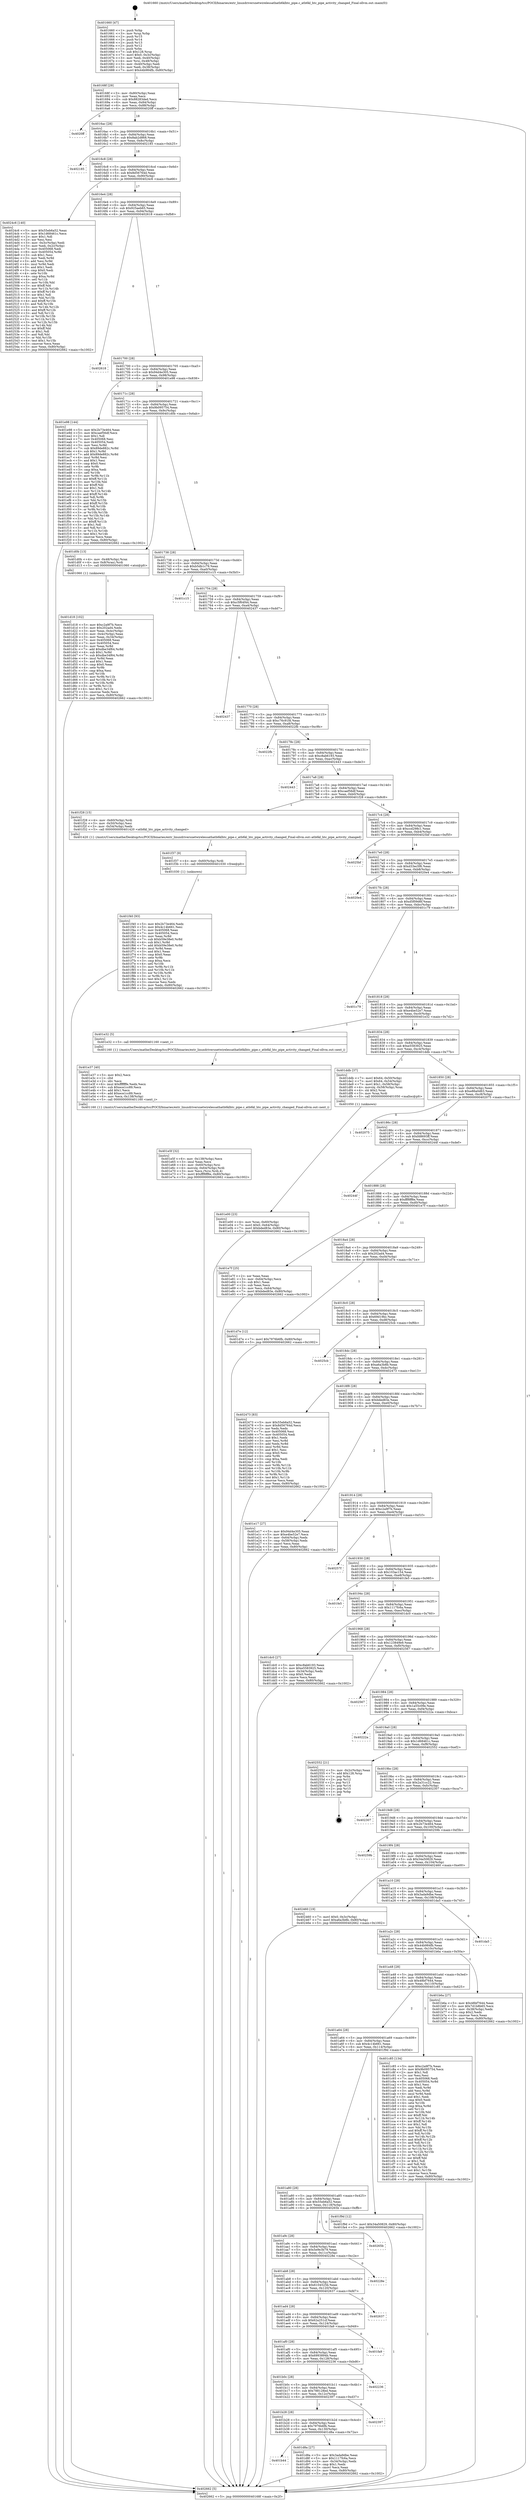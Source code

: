 digraph "0x401660" {
  label = "0x401660 (/mnt/c/Users/mathe/Desktop/tcc/POCII/binaries/extr_linuxdriversnetwirelessathath6klhtc_pipe.c_ath6kl_htc_pipe_activity_changed_Final-ollvm.out::main(0))"
  labelloc = "t"
  node[shape=record]

  Entry [label="",width=0.3,height=0.3,shape=circle,fillcolor=black,style=filled]
  "0x40168f" [label="{
     0x40168f [29]\l
     | [instrs]\l
     &nbsp;&nbsp;0x40168f \<+3\>: mov -0x80(%rbp),%eax\l
     &nbsp;&nbsp;0x401692 \<+2\>: mov %eax,%ecx\l
     &nbsp;&nbsp;0x401694 \<+6\>: sub $0x88283ded,%ecx\l
     &nbsp;&nbsp;0x40169a \<+6\>: mov %eax,-0x84(%rbp)\l
     &nbsp;&nbsp;0x4016a0 \<+6\>: mov %ecx,-0x88(%rbp)\l
     &nbsp;&nbsp;0x4016a6 \<+6\>: je 00000000004020ff \<main+0xa9f\>\l
  }"]
  "0x4020ff" [label="{
     0x4020ff\l
  }", style=dashed]
  "0x4016ac" [label="{
     0x4016ac [28]\l
     | [instrs]\l
     &nbsp;&nbsp;0x4016ac \<+5\>: jmp 00000000004016b1 \<main+0x51\>\l
     &nbsp;&nbsp;0x4016b1 \<+6\>: mov -0x84(%rbp),%eax\l
     &nbsp;&nbsp;0x4016b7 \<+5\>: sub $0x8ab2d868,%eax\l
     &nbsp;&nbsp;0x4016bc \<+6\>: mov %eax,-0x8c(%rbp)\l
     &nbsp;&nbsp;0x4016c2 \<+6\>: je 0000000000402185 \<main+0xb25\>\l
  }"]
  Exit [label="",width=0.3,height=0.3,shape=circle,fillcolor=black,style=filled,peripheries=2]
  "0x402185" [label="{
     0x402185\l
  }", style=dashed]
  "0x4016c8" [label="{
     0x4016c8 [28]\l
     | [instrs]\l
     &nbsp;&nbsp;0x4016c8 \<+5\>: jmp 00000000004016cd \<main+0x6d\>\l
     &nbsp;&nbsp;0x4016cd \<+6\>: mov -0x84(%rbp),%eax\l
     &nbsp;&nbsp;0x4016d3 \<+5\>: sub $0x8d56764d,%eax\l
     &nbsp;&nbsp;0x4016d8 \<+6\>: mov %eax,-0x90(%rbp)\l
     &nbsp;&nbsp;0x4016de \<+6\>: je 00000000004024c6 \<main+0xe66\>\l
  }"]
  "0x401f40" [label="{
     0x401f40 [93]\l
     | [instrs]\l
     &nbsp;&nbsp;0x401f40 \<+5\>: mov $0x2b73e464,%edx\l
     &nbsp;&nbsp;0x401f45 \<+5\>: mov $0x4c14b661,%esi\l
     &nbsp;&nbsp;0x401f4a \<+7\>: mov 0x405068,%eax\l
     &nbsp;&nbsp;0x401f51 \<+7\>: mov 0x405054,%ecx\l
     &nbsp;&nbsp;0x401f58 \<+3\>: mov %eax,%r8d\l
     &nbsp;&nbsp;0x401f5b \<+7\>: sub $0xb59e38e0,%r8d\l
     &nbsp;&nbsp;0x401f62 \<+4\>: sub $0x1,%r8d\l
     &nbsp;&nbsp;0x401f66 \<+7\>: add $0xb59e38e0,%r8d\l
     &nbsp;&nbsp;0x401f6d \<+4\>: imul %r8d,%eax\l
     &nbsp;&nbsp;0x401f71 \<+3\>: and $0x1,%eax\l
     &nbsp;&nbsp;0x401f74 \<+3\>: cmp $0x0,%eax\l
     &nbsp;&nbsp;0x401f77 \<+4\>: sete %r9b\l
     &nbsp;&nbsp;0x401f7b \<+3\>: cmp $0xa,%ecx\l
     &nbsp;&nbsp;0x401f7e \<+4\>: setl %r10b\l
     &nbsp;&nbsp;0x401f82 \<+3\>: mov %r9b,%r11b\l
     &nbsp;&nbsp;0x401f85 \<+3\>: and %r10b,%r11b\l
     &nbsp;&nbsp;0x401f88 \<+3\>: xor %r10b,%r9b\l
     &nbsp;&nbsp;0x401f8b \<+3\>: or %r9b,%r11b\l
     &nbsp;&nbsp;0x401f8e \<+4\>: test $0x1,%r11b\l
     &nbsp;&nbsp;0x401f92 \<+3\>: cmovne %esi,%edx\l
     &nbsp;&nbsp;0x401f95 \<+3\>: mov %edx,-0x80(%rbp)\l
     &nbsp;&nbsp;0x401f98 \<+5\>: jmp 0000000000402662 \<main+0x1002\>\l
  }"]
  "0x4024c6" [label="{
     0x4024c6 [140]\l
     | [instrs]\l
     &nbsp;&nbsp;0x4024c6 \<+5\>: mov $0x55eb6a52,%eax\l
     &nbsp;&nbsp;0x4024cb \<+5\>: mov $0x1d68461c,%ecx\l
     &nbsp;&nbsp;0x4024d0 \<+2\>: mov $0x1,%dl\l
     &nbsp;&nbsp;0x4024d2 \<+2\>: xor %esi,%esi\l
     &nbsp;&nbsp;0x4024d4 \<+3\>: mov -0x3c(%rbp),%edi\l
     &nbsp;&nbsp;0x4024d7 \<+3\>: mov %edi,-0x2c(%rbp)\l
     &nbsp;&nbsp;0x4024da \<+7\>: mov 0x405068,%edi\l
     &nbsp;&nbsp;0x4024e1 \<+8\>: mov 0x405054,%r8d\l
     &nbsp;&nbsp;0x4024e9 \<+3\>: sub $0x1,%esi\l
     &nbsp;&nbsp;0x4024ec \<+3\>: mov %edi,%r9d\l
     &nbsp;&nbsp;0x4024ef \<+3\>: add %esi,%r9d\l
     &nbsp;&nbsp;0x4024f2 \<+4\>: imul %r9d,%edi\l
     &nbsp;&nbsp;0x4024f6 \<+3\>: and $0x1,%edi\l
     &nbsp;&nbsp;0x4024f9 \<+3\>: cmp $0x0,%edi\l
     &nbsp;&nbsp;0x4024fc \<+4\>: sete %r10b\l
     &nbsp;&nbsp;0x402500 \<+4\>: cmp $0xa,%r8d\l
     &nbsp;&nbsp;0x402504 \<+4\>: setl %r11b\l
     &nbsp;&nbsp;0x402508 \<+3\>: mov %r10b,%bl\l
     &nbsp;&nbsp;0x40250b \<+3\>: xor $0xff,%bl\l
     &nbsp;&nbsp;0x40250e \<+3\>: mov %r11b,%r14b\l
     &nbsp;&nbsp;0x402511 \<+4\>: xor $0xff,%r14b\l
     &nbsp;&nbsp;0x402515 \<+3\>: xor $0x1,%dl\l
     &nbsp;&nbsp;0x402518 \<+3\>: mov %bl,%r15b\l
     &nbsp;&nbsp;0x40251b \<+4\>: and $0xff,%r15b\l
     &nbsp;&nbsp;0x40251f \<+3\>: and %dl,%r10b\l
     &nbsp;&nbsp;0x402522 \<+3\>: mov %r14b,%r12b\l
     &nbsp;&nbsp;0x402525 \<+4\>: and $0xff,%r12b\l
     &nbsp;&nbsp;0x402529 \<+3\>: and %dl,%r11b\l
     &nbsp;&nbsp;0x40252c \<+3\>: or %r10b,%r15b\l
     &nbsp;&nbsp;0x40252f \<+3\>: or %r11b,%r12b\l
     &nbsp;&nbsp;0x402532 \<+3\>: xor %r12b,%r15b\l
     &nbsp;&nbsp;0x402535 \<+3\>: or %r14b,%bl\l
     &nbsp;&nbsp;0x402538 \<+3\>: xor $0xff,%bl\l
     &nbsp;&nbsp;0x40253b \<+3\>: or $0x1,%dl\l
     &nbsp;&nbsp;0x40253e \<+2\>: and %dl,%bl\l
     &nbsp;&nbsp;0x402540 \<+3\>: or %bl,%r15b\l
     &nbsp;&nbsp;0x402543 \<+4\>: test $0x1,%r15b\l
     &nbsp;&nbsp;0x402547 \<+3\>: cmovne %ecx,%eax\l
     &nbsp;&nbsp;0x40254a \<+3\>: mov %eax,-0x80(%rbp)\l
     &nbsp;&nbsp;0x40254d \<+5\>: jmp 0000000000402662 \<main+0x1002\>\l
  }"]
  "0x4016e4" [label="{
     0x4016e4 [28]\l
     | [instrs]\l
     &nbsp;&nbsp;0x4016e4 \<+5\>: jmp 00000000004016e9 \<main+0x89\>\l
     &nbsp;&nbsp;0x4016e9 \<+6\>: mov -0x84(%rbp),%eax\l
     &nbsp;&nbsp;0x4016ef \<+5\>: sub $0x925aeb65,%eax\l
     &nbsp;&nbsp;0x4016f4 \<+6\>: mov %eax,-0x94(%rbp)\l
     &nbsp;&nbsp;0x4016fa \<+6\>: je 0000000000402618 \<main+0xfb8\>\l
  }"]
  "0x401f37" [label="{
     0x401f37 [9]\l
     | [instrs]\l
     &nbsp;&nbsp;0x401f37 \<+4\>: mov -0x60(%rbp),%rdi\l
     &nbsp;&nbsp;0x401f3b \<+5\>: call 0000000000401030 \<free@plt\>\l
     | [calls]\l
     &nbsp;&nbsp;0x401030 \{1\} (unknown)\l
  }"]
  "0x402618" [label="{
     0x402618\l
  }", style=dashed]
  "0x401700" [label="{
     0x401700 [28]\l
     | [instrs]\l
     &nbsp;&nbsp;0x401700 \<+5\>: jmp 0000000000401705 \<main+0xa5\>\l
     &nbsp;&nbsp;0x401705 \<+6\>: mov -0x84(%rbp),%eax\l
     &nbsp;&nbsp;0x40170b \<+5\>: sub $0x94d4e305,%eax\l
     &nbsp;&nbsp;0x401710 \<+6\>: mov %eax,-0x98(%rbp)\l
     &nbsp;&nbsp;0x401716 \<+6\>: je 0000000000401e98 \<main+0x838\>\l
  }"]
  "0x401e5f" [label="{
     0x401e5f [32]\l
     | [instrs]\l
     &nbsp;&nbsp;0x401e5f \<+6\>: mov -0x138(%rbp),%ecx\l
     &nbsp;&nbsp;0x401e65 \<+3\>: imul %eax,%ecx\l
     &nbsp;&nbsp;0x401e68 \<+4\>: mov -0x60(%rbp),%rsi\l
     &nbsp;&nbsp;0x401e6c \<+4\>: movslq -0x64(%rbp),%rdi\l
     &nbsp;&nbsp;0x401e70 \<+3\>: mov %ecx,(%rsi,%rdi,4)\l
     &nbsp;&nbsp;0x401e73 \<+7\>: movl $0xfff8ff8e,-0x80(%rbp)\l
     &nbsp;&nbsp;0x401e7a \<+5\>: jmp 0000000000402662 \<main+0x1002\>\l
  }"]
  "0x401e98" [label="{
     0x401e98 [144]\l
     | [instrs]\l
     &nbsp;&nbsp;0x401e98 \<+5\>: mov $0x2b73e464,%eax\l
     &nbsp;&nbsp;0x401e9d \<+5\>: mov $0xcaef56df,%ecx\l
     &nbsp;&nbsp;0x401ea2 \<+2\>: mov $0x1,%dl\l
     &nbsp;&nbsp;0x401ea4 \<+7\>: mov 0x405068,%esi\l
     &nbsp;&nbsp;0x401eab \<+7\>: mov 0x405054,%edi\l
     &nbsp;&nbsp;0x401eb2 \<+3\>: mov %esi,%r8d\l
     &nbsp;&nbsp;0x401eb5 \<+7\>: sub $0x89de882c,%r8d\l
     &nbsp;&nbsp;0x401ebc \<+4\>: sub $0x1,%r8d\l
     &nbsp;&nbsp;0x401ec0 \<+7\>: add $0x89de882c,%r8d\l
     &nbsp;&nbsp;0x401ec7 \<+4\>: imul %r8d,%esi\l
     &nbsp;&nbsp;0x401ecb \<+3\>: and $0x1,%esi\l
     &nbsp;&nbsp;0x401ece \<+3\>: cmp $0x0,%esi\l
     &nbsp;&nbsp;0x401ed1 \<+4\>: sete %r9b\l
     &nbsp;&nbsp;0x401ed5 \<+3\>: cmp $0xa,%edi\l
     &nbsp;&nbsp;0x401ed8 \<+4\>: setl %r10b\l
     &nbsp;&nbsp;0x401edc \<+3\>: mov %r9b,%r11b\l
     &nbsp;&nbsp;0x401edf \<+4\>: xor $0xff,%r11b\l
     &nbsp;&nbsp;0x401ee3 \<+3\>: mov %r10b,%bl\l
     &nbsp;&nbsp;0x401ee6 \<+3\>: xor $0xff,%bl\l
     &nbsp;&nbsp;0x401ee9 \<+3\>: xor $0x1,%dl\l
     &nbsp;&nbsp;0x401eec \<+3\>: mov %r11b,%r14b\l
     &nbsp;&nbsp;0x401eef \<+4\>: and $0xff,%r14b\l
     &nbsp;&nbsp;0x401ef3 \<+3\>: and %dl,%r9b\l
     &nbsp;&nbsp;0x401ef6 \<+3\>: mov %bl,%r15b\l
     &nbsp;&nbsp;0x401ef9 \<+4\>: and $0xff,%r15b\l
     &nbsp;&nbsp;0x401efd \<+3\>: and %dl,%r10b\l
     &nbsp;&nbsp;0x401f00 \<+3\>: or %r9b,%r14b\l
     &nbsp;&nbsp;0x401f03 \<+3\>: or %r10b,%r15b\l
     &nbsp;&nbsp;0x401f06 \<+3\>: xor %r15b,%r14b\l
     &nbsp;&nbsp;0x401f09 \<+3\>: or %bl,%r11b\l
     &nbsp;&nbsp;0x401f0c \<+4\>: xor $0xff,%r11b\l
     &nbsp;&nbsp;0x401f10 \<+3\>: or $0x1,%dl\l
     &nbsp;&nbsp;0x401f13 \<+3\>: and %dl,%r11b\l
     &nbsp;&nbsp;0x401f16 \<+3\>: or %r11b,%r14b\l
     &nbsp;&nbsp;0x401f19 \<+4\>: test $0x1,%r14b\l
     &nbsp;&nbsp;0x401f1d \<+3\>: cmovne %ecx,%eax\l
     &nbsp;&nbsp;0x401f20 \<+3\>: mov %eax,-0x80(%rbp)\l
     &nbsp;&nbsp;0x401f23 \<+5\>: jmp 0000000000402662 \<main+0x1002\>\l
  }"]
  "0x40171c" [label="{
     0x40171c [28]\l
     | [instrs]\l
     &nbsp;&nbsp;0x40171c \<+5\>: jmp 0000000000401721 \<main+0xc1\>\l
     &nbsp;&nbsp;0x401721 \<+6\>: mov -0x84(%rbp),%eax\l
     &nbsp;&nbsp;0x401727 \<+5\>: sub $0x9b095754,%eax\l
     &nbsp;&nbsp;0x40172c \<+6\>: mov %eax,-0x9c(%rbp)\l
     &nbsp;&nbsp;0x401732 \<+6\>: je 0000000000401d0b \<main+0x6ab\>\l
  }"]
  "0x401e37" [label="{
     0x401e37 [40]\l
     | [instrs]\l
     &nbsp;&nbsp;0x401e37 \<+5\>: mov $0x2,%ecx\l
     &nbsp;&nbsp;0x401e3c \<+1\>: cltd\l
     &nbsp;&nbsp;0x401e3d \<+2\>: idiv %ecx\l
     &nbsp;&nbsp;0x401e3f \<+6\>: imul $0xfffffffe,%edx,%ecx\l
     &nbsp;&nbsp;0x401e45 \<+6\>: sub $0xece1cc89,%ecx\l
     &nbsp;&nbsp;0x401e4b \<+3\>: add $0x1,%ecx\l
     &nbsp;&nbsp;0x401e4e \<+6\>: add $0xece1cc89,%ecx\l
     &nbsp;&nbsp;0x401e54 \<+6\>: mov %ecx,-0x138(%rbp)\l
     &nbsp;&nbsp;0x401e5a \<+5\>: call 0000000000401160 \<next_i\>\l
     | [calls]\l
     &nbsp;&nbsp;0x401160 \{1\} (/mnt/c/Users/mathe/Desktop/tcc/POCII/binaries/extr_linuxdriversnetwirelessathath6klhtc_pipe.c_ath6kl_htc_pipe_activity_changed_Final-ollvm.out::next_i)\l
  }"]
  "0x401d0b" [label="{
     0x401d0b [13]\l
     | [instrs]\l
     &nbsp;&nbsp;0x401d0b \<+4\>: mov -0x48(%rbp),%rax\l
     &nbsp;&nbsp;0x401d0f \<+4\>: mov 0x8(%rax),%rdi\l
     &nbsp;&nbsp;0x401d13 \<+5\>: call 0000000000401060 \<atoi@plt\>\l
     | [calls]\l
     &nbsp;&nbsp;0x401060 \{1\} (unknown)\l
  }"]
  "0x401738" [label="{
     0x401738 [28]\l
     | [instrs]\l
     &nbsp;&nbsp;0x401738 \<+5\>: jmp 000000000040173d \<main+0xdd\>\l
     &nbsp;&nbsp;0x40173d \<+6\>: mov -0x84(%rbp),%eax\l
     &nbsp;&nbsp;0x401743 \<+5\>: sub $0xb5db1c79,%eax\l
     &nbsp;&nbsp;0x401748 \<+6\>: mov %eax,-0xa0(%rbp)\l
     &nbsp;&nbsp;0x40174e \<+6\>: je 0000000000401c15 \<main+0x5b5\>\l
  }"]
  "0x401e00" [label="{
     0x401e00 [23]\l
     | [instrs]\l
     &nbsp;&nbsp;0x401e00 \<+4\>: mov %rax,-0x60(%rbp)\l
     &nbsp;&nbsp;0x401e04 \<+7\>: movl $0x0,-0x64(%rbp)\l
     &nbsp;&nbsp;0x401e0b \<+7\>: movl $0xbded83e,-0x80(%rbp)\l
     &nbsp;&nbsp;0x401e12 \<+5\>: jmp 0000000000402662 \<main+0x1002\>\l
  }"]
  "0x401c15" [label="{
     0x401c15\l
  }", style=dashed]
  "0x401754" [label="{
     0x401754 [28]\l
     | [instrs]\l
     &nbsp;&nbsp;0x401754 \<+5\>: jmp 0000000000401759 \<main+0xf9\>\l
     &nbsp;&nbsp;0x401759 \<+6\>: mov -0x84(%rbp),%eax\l
     &nbsp;&nbsp;0x40175f \<+5\>: sub $0xc5f64f44,%eax\l
     &nbsp;&nbsp;0x401764 \<+6\>: mov %eax,-0xa4(%rbp)\l
     &nbsp;&nbsp;0x40176a \<+6\>: je 0000000000402437 \<main+0xdd7\>\l
  }"]
  "0x401b44" [label="{
     0x401b44\l
  }", style=dashed]
  "0x402437" [label="{
     0x402437\l
  }", style=dashed]
  "0x401770" [label="{
     0x401770 [28]\l
     | [instrs]\l
     &nbsp;&nbsp;0x401770 \<+5\>: jmp 0000000000401775 \<main+0x115\>\l
     &nbsp;&nbsp;0x401775 \<+6\>: mov -0x84(%rbp),%eax\l
     &nbsp;&nbsp;0x40177b \<+5\>: sub $0xc76c91fd,%eax\l
     &nbsp;&nbsp;0x401780 \<+6\>: mov %eax,-0xa8(%rbp)\l
     &nbsp;&nbsp;0x401786 \<+6\>: je 00000000004022fb \<main+0xc9b\>\l
  }"]
  "0x401d8a" [label="{
     0x401d8a [27]\l
     | [instrs]\l
     &nbsp;&nbsp;0x401d8a \<+5\>: mov $0x3ada9dbe,%eax\l
     &nbsp;&nbsp;0x401d8f \<+5\>: mov $0x1117fc6a,%ecx\l
     &nbsp;&nbsp;0x401d94 \<+3\>: mov -0x34(%rbp),%edx\l
     &nbsp;&nbsp;0x401d97 \<+3\>: cmp $0x1,%edx\l
     &nbsp;&nbsp;0x401d9a \<+3\>: cmovl %ecx,%eax\l
     &nbsp;&nbsp;0x401d9d \<+3\>: mov %eax,-0x80(%rbp)\l
     &nbsp;&nbsp;0x401da0 \<+5\>: jmp 0000000000402662 \<main+0x1002\>\l
  }"]
  "0x4022fb" [label="{
     0x4022fb\l
  }", style=dashed]
  "0x40178c" [label="{
     0x40178c [28]\l
     | [instrs]\l
     &nbsp;&nbsp;0x40178c \<+5\>: jmp 0000000000401791 \<main+0x131\>\l
     &nbsp;&nbsp;0x401791 \<+6\>: mov -0x84(%rbp),%eax\l
     &nbsp;&nbsp;0x401797 \<+5\>: sub $0xc8ab6193,%eax\l
     &nbsp;&nbsp;0x40179c \<+6\>: mov %eax,-0xac(%rbp)\l
     &nbsp;&nbsp;0x4017a2 \<+6\>: je 0000000000402443 \<main+0xde3\>\l
  }"]
  "0x401b28" [label="{
     0x401b28 [28]\l
     | [instrs]\l
     &nbsp;&nbsp;0x401b28 \<+5\>: jmp 0000000000401b2d \<main+0x4cd\>\l
     &nbsp;&nbsp;0x401b2d \<+6\>: mov -0x84(%rbp),%eax\l
     &nbsp;&nbsp;0x401b33 \<+5\>: sub $0x7976b6fb,%eax\l
     &nbsp;&nbsp;0x401b38 \<+6\>: mov %eax,-0x130(%rbp)\l
     &nbsp;&nbsp;0x401b3e \<+6\>: je 0000000000401d8a \<main+0x72a\>\l
  }"]
  "0x402443" [label="{
     0x402443\l
  }", style=dashed]
  "0x4017a8" [label="{
     0x4017a8 [28]\l
     | [instrs]\l
     &nbsp;&nbsp;0x4017a8 \<+5\>: jmp 00000000004017ad \<main+0x14d\>\l
     &nbsp;&nbsp;0x4017ad \<+6\>: mov -0x84(%rbp),%eax\l
     &nbsp;&nbsp;0x4017b3 \<+5\>: sub $0xcaef56df,%eax\l
     &nbsp;&nbsp;0x4017b8 \<+6\>: mov %eax,-0xb0(%rbp)\l
     &nbsp;&nbsp;0x4017be \<+6\>: je 0000000000401f28 \<main+0x8c8\>\l
  }"]
  "0x402397" [label="{
     0x402397\l
  }", style=dashed]
  "0x401f28" [label="{
     0x401f28 [15]\l
     | [instrs]\l
     &nbsp;&nbsp;0x401f28 \<+4\>: mov -0x60(%rbp),%rdi\l
     &nbsp;&nbsp;0x401f2c \<+3\>: mov -0x50(%rbp),%esi\l
     &nbsp;&nbsp;0x401f2f \<+3\>: mov -0x54(%rbp),%edx\l
     &nbsp;&nbsp;0x401f32 \<+5\>: call 0000000000401420 \<ath6kl_htc_pipe_activity_changed\>\l
     | [calls]\l
     &nbsp;&nbsp;0x401420 \{1\} (/mnt/c/Users/mathe/Desktop/tcc/POCII/binaries/extr_linuxdriversnetwirelessathath6klhtc_pipe.c_ath6kl_htc_pipe_activity_changed_Final-ollvm.out::ath6kl_htc_pipe_activity_changed)\l
  }"]
  "0x4017c4" [label="{
     0x4017c4 [28]\l
     | [instrs]\l
     &nbsp;&nbsp;0x4017c4 \<+5\>: jmp 00000000004017c9 \<main+0x169\>\l
     &nbsp;&nbsp;0x4017c9 \<+6\>: mov -0x84(%rbp),%eax\l
     &nbsp;&nbsp;0x4017cf \<+5\>: sub $0xccd298c1,%eax\l
     &nbsp;&nbsp;0x4017d4 \<+6\>: mov %eax,-0xb4(%rbp)\l
     &nbsp;&nbsp;0x4017da \<+6\>: je 00000000004025bf \<main+0xf5f\>\l
  }"]
  "0x401b0c" [label="{
     0x401b0c [28]\l
     | [instrs]\l
     &nbsp;&nbsp;0x401b0c \<+5\>: jmp 0000000000401b11 \<main+0x4b1\>\l
     &nbsp;&nbsp;0x401b11 \<+6\>: mov -0x84(%rbp),%eax\l
     &nbsp;&nbsp;0x401b17 \<+5\>: sub $0x788128ed,%eax\l
     &nbsp;&nbsp;0x401b1c \<+6\>: mov %eax,-0x12c(%rbp)\l
     &nbsp;&nbsp;0x401b22 \<+6\>: je 0000000000402397 \<main+0xd37\>\l
  }"]
  "0x4025bf" [label="{
     0x4025bf\l
  }", style=dashed]
  "0x4017e0" [label="{
     0x4017e0 [28]\l
     | [instrs]\l
     &nbsp;&nbsp;0x4017e0 \<+5\>: jmp 00000000004017e5 \<main+0x185\>\l
     &nbsp;&nbsp;0x4017e5 \<+6\>: mov -0x84(%rbp),%eax\l
     &nbsp;&nbsp;0x4017eb \<+5\>: sub $0xd33ec5f6,%eax\l
     &nbsp;&nbsp;0x4017f0 \<+6\>: mov %eax,-0xb8(%rbp)\l
     &nbsp;&nbsp;0x4017f6 \<+6\>: je 00000000004020e4 \<main+0xa84\>\l
  }"]
  "0x402236" [label="{
     0x402236\l
  }", style=dashed]
  "0x4020e4" [label="{
     0x4020e4\l
  }", style=dashed]
  "0x4017fc" [label="{
     0x4017fc [28]\l
     | [instrs]\l
     &nbsp;&nbsp;0x4017fc \<+5\>: jmp 0000000000401801 \<main+0x1a1\>\l
     &nbsp;&nbsp;0x401801 \<+6\>: mov -0x84(%rbp),%eax\l
     &nbsp;&nbsp;0x401807 \<+5\>: sub $0xd5f09d6f,%eax\l
     &nbsp;&nbsp;0x40180c \<+6\>: mov %eax,-0xbc(%rbp)\l
     &nbsp;&nbsp;0x401812 \<+6\>: je 0000000000401c79 \<main+0x619\>\l
  }"]
  "0x401af0" [label="{
     0x401af0 [28]\l
     | [instrs]\l
     &nbsp;&nbsp;0x401af0 \<+5\>: jmp 0000000000401af5 \<main+0x495\>\l
     &nbsp;&nbsp;0x401af5 \<+6\>: mov -0x84(%rbp),%eax\l
     &nbsp;&nbsp;0x401afb \<+5\>: sub $0x6993894b,%eax\l
     &nbsp;&nbsp;0x401b00 \<+6\>: mov %eax,-0x128(%rbp)\l
     &nbsp;&nbsp;0x401b06 \<+6\>: je 0000000000402236 \<main+0xbd6\>\l
  }"]
  "0x401c79" [label="{
     0x401c79\l
  }", style=dashed]
  "0x401818" [label="{
     0x401818 [28]\l
     | [instrs]\l
     &nbsp;&nbsp;0x401818 \<+5\>: jmp 000000000040181d \<main+0x1bd\>\l
     &nbsp;&nbsp;0x40181d \<+6\>: mov -0x84(%rbp),%eax\l
     &nbsp;&nbsp;0x401823 \<+5\>: sub $0xe4be52e7,%eax\l
     &nbsp;&nbsp;0x401828 \<+6\>: mov %eax,-0xc0(%rbp)\l
     &nbsp;&nbsp;0x40182e \<+6\>: je 0000000000401e32 \<main+0x7d2\>\l
  }"]
  "0x401fa9" [label="{
     0x401fa9\l
  }", style=dashed]
  "0x401e32" [label="{
     0x401e32 [5]\l
     | [instrs]\l
     &nbsp;&nbsp;0x401e32 \<+5\>: call 0000000000401160 \<next_i\>\l
     | [calls]\l
     &nbsp;&nbsp;0x401160 \{1\} (/mnt/c/Users/mathe/Desktop/tcc/POCII/binaries/extr_linuxdriversnetwirelessathath6klhtc_pipe.c_ath6kl_htc_pipe_activity_changed_Final-ollvm.out::next_i)\l
  }"]
  "0x401834" [label="{
     0x401834 [28]\l
     | [instrs]\l
     &nbsp;&nbsp;0x401834 \<+5\>: jmp 0000000000401839 \<main+0x1d9\>\l
     &nbsp;&nbsp;0x401839 \<+6\>: mov -0x84(%rbp),%eax\l
     &nbsp;&nbsp;0x40183f \<+5\>: sub $0xe5583925,%eax\l
     &nbsp;&nbsp;0x401844 \<+6\>: mov %eax,-0xc4(%rbp)\l
     &nbsp;&nbsp;0x40184a \<+6\>: je 0000000000401ddb \<main+0x77b\>\l
  }"]
  "0x401ad4" [label="{
     0x401ad4 [28]\l
     | [instrs]\l
     &nbsp;&nbsp;0x401ad4 \<+5\>: jmp 0000000000401ad9 \<main+0x479\>\l
     &nbsp;&nbsp;0x401ad9 \<+6\>: mov -0x84(%rbp),%eax\l
     &nbsp;&nbsp;0x401adf \<+5\>: sub $0x62a251cf,%eax\l
     &nbsp;&nbsp;0x401ae4 \<+6\>: mov %eax,-0x124(%rbp)\l
     &nbsp;&nbsp;0x401aea \<+6\>: je 0000000000401fa9 \<main+0x949\>\l
  }"]
  "0x401ddb" [label="{
     0x401ddb [37]\l
     | [instrs]\l
     &nbsp;&nbsp;0x401ddb \<+7\>: movl $0x64,-0x50(%rbp)\l
     &nbsp;&nbsp;0x401de2 \<+7\>: movl $0x64,-0x54(%rbp)\l
     &nbsp;&nbsp;0x401de9 \<+7\>: movl $0x1,-0x58(%rbp)\l
     &nbsp;&nbsp;0x401df0 \<+4\>: movslq -0x58(%rbp),%rax\l
     &nbsp;&nbsp;0x401df4 \<+4\>: shl $0x2,%rax\l
     &nbsp;&nbsp;0x401df8 \<+3\>: mov %rax,%rdi\l
     &nbsp;&nbsp;0x401dfb \<+5\>: call 0000000000401050 \<malloc@plt\>\l
     | [calls]\l
     &nbsp;&nbsp;0x401050 \{1\} (unknown)\l
  }"]
  "0x401850" [label="{
     0x401850 [28]\l
     | [instrs]\l
     &nbsp;&nbsp;0x401850 \<+5\>: jmp 0000000000401855 \<main+0x1f5\>\l
     &nbsp;&nbsp;0x401855 \<+6\>: mov -0x84(%rbp),%eax\l
     &nbsp;&nbsp;0x40185b \<+5\>: sub $0xe86a0d63,%eax\l
     &nbsp;&nbsp;0x401860 \<+6\>: mov %eax,-0xc8(%rbp)\l
     &nbsp;&nbsp;0x401866 \<+6\>: je 0000000000402075 \<main+0xa15\>\l
  }"]
  "0x402637" [label="{
     0x402637\l
  }", style=dashed]
  "0x402075" [label="{
     0x402075\l
  }", style=dashed]
  "0x40186c" [label="{
     0x40186c [28]\l
     | [instrs]\l
     &nbsp;&nbsp;0x40186c \<+5\>: jmp 0000000000401871 \<main+0x211\>\l
     &nbsp;&nbsp;0x401871 \<+6\>: mov -0x84(%rbp),%eax\l
     &nbsp;&nbsp;0x401877 \<+5\>: sub $0xfd8693ff,%eax\l
     &nbsp;&nbsp;0x40187c \<+6\>: mov %eax,-0xcc(%rbp)\l
     &nbsp;&nbsp;0x401882 \<+6\>: je 000000000040244f \<main+0xdef\>\l
  }"]
  "0x401ab8" [label="{
     0x401ab8 [28]\l
     | [instrs]\l
     &nbsp;&nbsp;0x401ab8 \<+5\>: jmp 0000000000401abd \<main+0x45d\>\l
     &nbsp;&nbsp;0x401abd \<+6\>: mov -0x84(%rbp),%eax\l
     &nbsp;&nbsp;0x401ac3 \<+5\>: sub $0x6104525b,%eax\l
     &nbsp;&nbsp;0x401ac8 \<+6\>: mov %eax,-0x120(%rbp)\l
     &nbsp;&nbsp;0x401ace \<+6\>: je 0000000000402637 \<main+0xfd7\>\l
  }"]
  "0x40244f" [label="{
     0x40244f\l
  }", style=dashed]
  "0x401888" [label="{
     0x401888 [28]\l
     | [instrs]\l
     &nbsp;&nbsp;0x401888 \<+5\>: jmp 000000000040188d \<main+0x22d\>\l
     &nbsp;&nbsp;0x40188d \<+6\>: mov -0x84(%rbp),%eax\l
     &nbsp;&nbsp;0x401893 \<+5\>: sub $0xfff8ff8e,%eax\l
     &nbsp;&nbsp;0x401898 \<+6\>: mov %eax,-0xd0(%rbp)\l
     &nbsp;&nbsp;0x40189e \<+6\>: je 0000000000401e7f \<main+0x81f\>\l
  }"]
  "0x40228e" [label="{
     0x40228e\l
  }", style=dashed]
  "0x401e7f" [label="{
     0x401e7f [25]\l
     | [instrs]\l
     &nbsp;&nbsp;0x401e7f \<+2\>: xor %eax,%eax\l
     &nbsp;&nbsp;0x401e81 \<+3\>: mov -0x64(%rbp),%ecx\l
     &nbsp;&nbsp;0x401e84 \<+3\>: sub $0x1,%eax\l
     &nbsp;&nbsp;0x401e87 \<+2\>: sub %eax,%ecx\l
     &nbsp;&nbsp;0x401e89 \<+3\>: mov %ecx,-0x64(%rbp)\l
     &nbsp;&nbsp;0x401e8c \<+7\>: movl $0xbded83e,-0x80(%rbp)\l
     &nbsp;&nbsp;0x401e93 \<+5\>: jmp 0000000000402662 \<main+0x1002\>\l
  }"]
  "0x4018a4" [label="{
     0x4018a4 [28]\l
     | [instrs]\l
     &nbsp;&nbsp;0x4018a4 \<+5\>: jmp 00000000004018a9 \<main+0x249\>\l
     &nbsp;&nbsp;0x4018a9 \<+6\>: mov -0x84(%rbp),%eax\l
     &nbsp;&nbsp;0x4018af \<+5\>: sub $0x202ad4,%eax\l
     &nbsp;&nbsp;0x4018b4 \<+6\>: mov %eax,-0xd4(%rbp)\l
     &nbsp;&nbsp;0x4018ba \<+6\>: je 0000000000401d7e \<main+0x71e\>\l
  }"]
  "0x401a9c" [label="{
     0x401a9c [28]\l
     | [instrs]\l
     &nbsp;&nbsp;0x401a9c \<+5\>: jmp 0000000000401aa1 \<main+0x441\>\l
     &nbsp;&nbsp;0x401aa1 \<+6\>: mov -0x84(%rbp),%eax\l
     &nbsp;&nbsp;0x401aa7 \<+5\>: sub $0x5e9e3b79,%eax\l
     &nbsp;&nbsp;0x401aac \<+6\>: mov %eax,-0x11c(%rbp)\l
     &nbsp;&nbsp;0x401ab2 \<+6\>: je 000000000040228e \<main+0xc2e\>\l
  }"]
  "0x401d7e" [label="{
     0x401d7e [12]\l
     | [instrs]\l
     &nbsp;&nbsp;0x401d7e \<+7\>: movl $0x7976b6fb,-0x80(%rbp)\l
     &nbsp;&nbsp;0x401d85 \<+5\>: jmp 0000000000402662 \<main+0x1002\>\l
  }"]
  "0x4018c0" [label="{
     0x4018c0 [28]\l
     | [instrs]\l
     &nbsp;&nbsp;0x4018c0 \<+5\>: jmp 00000000004018c5 \<main+0x265\>\l
     &nbsp;&nbsp;0x4018c5 \<+6\>: mov -0x84(%rbp),%eax\l
     &nbsp;&nbsp;0x4018cb \<+5\>: sub $0x69d19bc,%eax\l
     &nbsp;&nbsp;0x4018d0 \<+6\>: mov %eax,-0xd8(%rbp)\l
     &nbsp;&nbsp;0x4018d6 \<+6\>: je 00000000004025cb \<main+0xf6b\>\l
  }"]
  "0x40265b" [label="{
     0x40265b\l
  }", style=dashed]
  "0x4025cb" [label="{
     0x4025cb\l
  }", style=dashed]
  "0x4018dc" [label="{
     0x4018dc [28]\l
     | [instrs]\l
     &nbsp;&nbsp;0x4018dc \<+5\>: jmp 00000000004018e1 \<main+0x281\>\l
     &nbsp;&nbsp;0x4018e1 \<+6\>: mov -0x84(%rbp),%eax\l
     &nbsp;&nbsp;0x4018e7 \<+5\>: sub $0xa6a3b8b,%eax\l
     &nbsp;&nbsp;0x4018ec \<+6\>: mov %eax,-0xdc(%rbp)\l
     &nbsp;&nbsp;0x4018f2 \<+6\>: je 0000000000402473 \<main+0xe13\>\l
  }"]
  "0x401a80" [label="{
     0x401a80 [28]\l
     | [instrs]\l
     &nbsp;&nbsp;0x401a80 \<+5\>: jmp 0000000000401a85 \<main+0x425\>\l
     &nbsp;&nbsp;0x401a85 \<+6\>: mov -0x84(%rbp),%eax\l
     &nbsp;&nbsp;0x401a8b \<+5\>: sub $0x55eb6a52,%eax\l
     &nbsp;&nbsp;0x401a90 \<+6\>: mov %eax,-0x118(%rbp)\l
     &nbsp;&nbsp;0x401a96 \<+6\>: je 000000000040265b \<main+0xffb\>\l
  }"]
  "0x402473" [label="{
     0x402473 [83]\l
     | [instrs]\l
     &nbsp;&nbsp;0x402473 \<+5\>: mov $0x55eb6a52,%eax\l
     &nbsp;&nbsp;0x402478 \<+5\>: mov $0x8d56764d,%ecx\l
     &nbsp;&nbsp;0x40247d \<+2\>: xor %edx,%edx\l
     &nbsp;&nbsp;0x40247f \<+7\>: mov 0x405068,%esi\l
     &nbsp;&nbsp;0x402486 \<+7\>: mov 0x405054,%edi\l
     &nbsp;&nbsp;0x40248d \<+3\>: sub $0x1,%edx\l
     &nbsp;&nbsp;0x402490 \<+3\>: mov %esi,%r8d\l
     &nbsp;&nbsp;0x402493 \<+3\>: add %edx,%r8d\l
     &nbsp;&nbsp;0x402496 \<+4\>: imul %r8d,%esi\l
     &nbsp;&nbsp;0x40249a \<+3\>: and $0x1,%esi\l
     &nbsp;&nbsp;0x40249d \<+3\>: cmp $0x0,%esi\l
     &nbsp;&nbsp;0x4024a0 \<+4\>: sete %r9b\l
     &nbsp;&nbsp;0x4024a4 \<+3\>: cmp $0xa,%edi\l
     &nbsp;&nbsp;0x4024a7 \<+4\>: setl %r10b\l
     &nbsp;&nbsp;0x4024ab \<+3\>: mov %r9b,%r11b\l
     &nbsp;&nbsp;0x4024ae \<+3\>: and %r10b,%r11b\l
     &nbsp;&nbsp;0x4024b1 \<+3\>: xor %r10b,%r9b\l
     &nbsp;&nbsp;0x4024b4 \<+3\>: or %r9b,%r11b\l
     &nbsp;&nbsp;0x4024b7 \<+4\>: test $0x1,%r11b\l
     &nbsp;&nbsp;0x4024bb \<+3\>: cmovne %ecx,%eax\l
     &nbsp;&nbsp;0x4024be \<+3\>: mov %eax,-0x80(%rbp)\l
     &nbsp;&nbsp;0x4024c1 \<+5\>: jmp 0000000000402662 \<main+0x1002\>\l
  }"]
  "0x4018f8" [label="{
     0x4018f8 [28]\l
     | [instrs]\l
     &nbsp;&nbsp;0x4018f8 \<+5\>: jmp 00000000004018fd \<main+0x29d\>\l
     &nbsp;&nbsp;0x4018fd \<+6\>: mov -0x84(%rbp),%eax\l
     &nbsp;&nbsp;0x401903 \<+5\>: sub $0xbded83e,%eax\l
     &nbsp;&nbsp;0x401908 \<+6\>: mov %eax,-0xe0(%rbp)\l
     &nbsp;&nbsp;0x40190e \<+6\>: je 0000000000401e17 \<main+0x7b7\>\l
  }"]
  "0x401f9d" [label="{
     0x401f9d [12]\l
     | [instrs]\l
     &nbsp;&nbsp;0x401f9d \<+7\>: movl $0x34a50829,-0x80(%rbp)\l
     &nbsp;&nbsp;0x401fa4 \<+5\>: jmp 0000000000402662 \<main+0x1002\>\l
  }"]
  "0x401e17" [label="{
     0x401e17 [27]\l
     | [instrs]\l
     &nbsp;&nbsp;0x401e17 \<+5\>: mov $0x94d4e305,%eax\l
     &nbsp;&nbsp;0x401e1c \<+5\>: mov $0xe4be52e7,%ecx\l
     &nbsp;&nbsp;0x401e21 \<+3\>: mov -0x64(%rbp),%edx\l
     &nbsp;&nbsp;0x401e24 \<+3\>: cmp -0x58(%rbp),%edx\l
     &nbsp;&nbsp;0x401e27 \<+3\>: cmovl %ecx,%eax\l
     &nbsp;&nbsp;0x401e2a \<+3\>: mov %eax,-0x80(%rbp)\l
     &nbsp;&nbsp;0x401e2d \<+5\>: jmp 0000000000402662 \<main+0x1002\>\l
  }"]
  "0x401914" [label="{
     0x401914 [28]\l
     | [instrs]\l
     &nbsp;&nbsp;0x401914 \<+5\>: jmp 0000000000401919 \<main+0x2b9\>\l
     &nbsp;&nbsp;0x401919 \<+6\>: mov -0x84(%rbp),%eax\l
     &nbsp;&nbsp;0x40191f \<+5\>: sub $0xc2a9f7b,%eax\l
     &nbsp;&nbsp;0x401924 \<+6\>: mov %eax,-0xe4(%rbp)\l
     &nbsp;&nbsp;0x40192a \<+6\>: je 000000000040257f \<main+0xf1f\>\l
  }"]
  "0x401d18" [label="{
     0x401d18 [102]\l
     | [instrs]\l
     &nbsp;&nbsp;0x401d18 \<+5\>: mov $0xc2a9f7b,%ecx\l
     &nbsp;&nbsp;0x401d1d \<+5\>: mov $0x202ad4,%edx\l
     &nbsp;&nbsp;0x401d22 \<+3\>: mov %eax,-0x4c(%rbp)\l
     &nbsp;&nbsp;0x401d25 \<+3\>: mov -0x4c(%rbp),%eax\l
     &nbsp;&nbsp;0x401d28 \<+3\>: mov %eax,-0x34(%rbp)\l
     &nbsp;&nbsp;0x401d2b \<+7\>: mov 0x405068,%eax\l
     &nbsp;&nbsp;0x401d32 \<+7\>: mov 0x405054,%esi\l
     &nbsp;&nbsp;0x401d39 \<+3\>: mov %eax,%r8d\l
     &nbsp;&nbsp;0x401d3c \<+7\>: add $0xdbe34f64,%r8d\l
     &nbsp;&nbsp;0x401d43 \<+4\>: sub $0x1,%r8d\l
     &nbsp;&nbsp;0x401d47 \<+7\>: sub $0xdbe34f64,%r8d\l
     &nbsp;&nbsp;0x401d4e \<+4\>: imul %r8d,%eax\l
     &nbsp;&nbsp;0x401d52 \<+3\>: and $0x1,%eax\l
     &nbsp;&nbsp;0x401d55 \<+3\>: cmp $0x0,%eax\l
     &nbsp;&nbsp;0x401d58 \<+4\>: sete %r9b\l
     &nbsp;&nbsp;0x401d5c \<+3\>: cmp $0xa,%esi\l
     &nbsp;&nbsp;0x401d5f \<+4\>: setl %r10b\l
     &nbsp;&nbsp;0x401d63 \<+3\>: mov %r9b,%r11b\l
     &nbsp;&nbsp;0x401d66 \<+3\>: and %r10b,%r11b\l
     &nbsp;&nbsp;0x401d69 \<+3\>: xor %r10b,%r9b\l
     &nbsp;&nbsp;0x401d6c \<+3\>: or %r9b,%r11b\l
     &nbsp;&nbsp;0x401d6f \<+4\>: test $0x1,%r11b\l
     &nbsp;&nbsp;0x401d73 \<+3\>: cmovne %edx,%ecx\l
     &nbsp;&nbsp;0x401d76 \<+3\>: mov %ecx,-0x80(%rbp)\l
     &nbsp;&nbsp;0x401d79 \<+5\>: jmp 0000000000402662 \<main+0x1002\>\l
  }"]
  "0x40257f" [label="{
     0x40257f\l
  }", style=dashed]
  "0x401930" [label="{
     0x401930 [28]\l
     | [instrs]\l
     &nbsp;&nbsp;0x401930 \<+5\>: jmp 0000000000401935 \<main+0x2d5\>\l
     &nbsp;&nbsp;0x401935 \<+6\>: mov -0x84(%rbp),%eax\l
     &nbsp;&nbsp;0x40193b \<+5\>: sub $0x103ac154,%eax\l
     &nbsp;&nbsp;0x401940 \<+6\>: mov %eax,-0xe8(%rbp)\l
     &nbsp;&nbsp;0x401946 \<+6\>: je 0000000000401fe5 \<main+0x985\>\l
  }"]
  "0x401a64" [label="{
     0x401a64 [28]\l
     | [instrs]\l
     &nbsp;&nbsp;0x401a64 \<+5\>: jmp 0000000000401a69 \<main+0x409\>\l
     &nbsp;&nbsp;0x401a69 \<+6\>: mov -0x84(%rbp),%eax\l
     &nbsp;&nbsp;0x401a6f \<+5\>: sub $0x4c14b661,%eax\l
     &nbsp;&nbsp;0x401a74 \<+6\>: mov %eax,-0x114(%rbp)\l
     &nbsp;&nbsp;0x401a7a \<+6\>: je 0000000000401f9d \<main+0x93d\>\l
  }"]
  "0x401fe5" [label="{
     0x401fe5\l
  }", style=dashed]
  "0x40194c" [label="{
     0x40194c [28]\l
     | [instrs]\l
     &nbsp;&nbsp;0x40194c \<+5\>: jmp 0000000000401951 \<main+0x2f1\>\l
     &nbsp;&nbsp;0x401951 \<+6\>: mov -0x84(%rbp),%eax\l
     &nbsp;&nbsp;0x401957 \<+5\>: sub $0x1117fc6a,%eax\l
     &nbsp;&nbsp;0x40195c \<+6\>: mov %eax,-0xec(%rbp)\l
     &nbsp;&nbsp;0x401962 \<+6\>: je 0000000000401dc0 \<main+0x760\>\l
  }"]
  "0x401c85" [label="{
     0x401c85 [134]\l
     | [instrs]\l
     &nbsp;&nbsp;0x401c85 \<+5\>: mov $0xc2a9f7b,%eax\l
     &nbsp;&nbsp;0x401c8a \<+5\>: mov $0x9b095754,%ecx\l
     &nbsp;&nbsp;0x401c8f \<+2\>: mov $0x1,%dl\l
     &nbsp;&nbsp;0x401c91 \<+2\>: xor %esi,%esi\l
     &nbsp;&nbsp;0x401c93 \<+7\>: mov 0x405068,%edi\l
     &nbsp;&nbsp;0x401c9a \<+8\>: mov 0x405054,%r8d\l
     &nbsp;&nbsp;0x401ca2 \<+3\>: sub $0x1,%esi\l
     &nbsp;&nbsp;0x401ca5 \<+3\>: mov %edi,%r9d\l
     &nbsp;&nbsp;0x401ca8 \<+3\>: add %esi,%r9d\l
     &nbsp;&nbsp;0x401cab \<+4\>: imul %r9d,%edi\l
     &nbsp;&nbsp;0x401caf \<+3\>: and $0x1,%edi\l
     &nbsp;&nbsp;0x401cb2 \<+3\>: cmp $0x0,%edi\l
     &nbsp;&nbsp;0x401cb5 \<+4\>: sete %r10b\l
     &nbsp;&nbsp;0x401cb9 \<+4\>: cmp $0xa,%r8d\l
     &nbsp;&nbsp;0x401cbd \<+4\>: setl %r11b\l
     &nbsp;&nbsp;0x401cc1 \<+3\>: mov %r10b,%bl\l
     &nbsp;&nbsp;0x401cc4 \<+3\>: xor $0xff,%bl\l
     &nbsp;&nbsp;0x401cc7 \<+3\>: mov %r11b,%r14b\l
     &nbsp;&nbsp;0x401cca \<+4\>: xor $0xff,%r14b\l
     &nbsp;&nbsp;0x401cce \<+3\>: xor $0x1,%dl\l
     &nbsp;&nbsp;0x401cd1 \<+3\>: mov %bl,%r15b\l
     &nbsp;&nbsp;0x401cd4 \<+4\>: and $0xff,%r15b\l
     &nbsp;&nbsp;0x401cd8 \<+3\>: and %dl,%r10b\l
     &nbsp;&nbsp;0x401cdb \<+3\>: mov %r14b,%r12b\l
     &nbsp;&nbsp;0x401cde \<+4\>: and $0xff,%r12b\l
     &nbsp;&nbsp;0x401ce2 \<+3\>: and %dl,%r11b\l
     &nbsp;&nbsp;0x401ce5 \<+3\>: or %r10b,%r15b\l
     &nbsp;&nbsp;0x401ce8 \<+3\>: or %r11b,%r12b\l
     &nbsp;&nbsp;0x401ceb \<+3\>: xor %r12b,%r15b\l
     &nbsp;&nbsp;0x401cee \<+3\>: or %r14b,%bl\l
     &nbsp;&nbsp;0x401cf1 \<+3\>: xor $0xff,%bl\l
     &nbsp;&nbsp;0x401cf4 \<+3\>: or $0x1,%dl\l
     &nbsp;&nbsp;0x401cf7 \<+2\>: and %dl,%bl\l
     &nbsp;&nbsp;0x401cf9 \<+3\>: or %bl,%r15b\l
     &nbsp;&nbsp;0x401cfc \<+4\>: test $0x1,%r15b\l
     &nbsp;&nbsp;0x401d00 \<+3\>: cmovne %ecx,%eax\l
     &nbsp;&nbsp;0x401d03 \<+3\>: mov %eax,-0x80(%rbp)\l
     &nbsp;&nbsp;0x401d06 \<+5\>: jmp 0000000000402662 \<main+0x1002\>\l
  }"]
  "0x401dc0" [label="{
     0x401dc0 [27]\l
     | [instrs]\l
     &nbsp;&nbsp;0x401dc0 \<+5\>: mov $0xc8ab6193,%eax\l
     &nbsp;&nbsp;0x401dc5 \<+5\>: mov $0xe5583925,%ecx\l
     &nbsp;&nbsp;0x401dca \<+3\>: mov -0x34(%rbp),%edx\l
     &nbsp;&nbsp;0x401dcd \<+3\>: cmp $0x0,%edx\l
     &nbsp;&nbsp;0x401dd0 \<+3\>: cmove %ecx,%eax\l
     &nbsp;&nbsp;0x401dd3 \<+3\>: mov %eax,-0x80(%rbp)\l
     &nbsp;&nbsp;0x401dd6 \<+5\>: jmp 0000000000402662 \<main+0x1002\>\l
  }"]
  "0x401968" [label="{
     0x401968 [28]\l
     | [instrs]\l
     &nbsp;&nbsp;0x401968 \<+5\>: jmp 000000000040196d \<main+0x30d\>\l
     &nbsp;&nbsp;0x40196d \<+6\>: mov -0x84(%rbp),%eax\l
     &nbsp;&nbsp;0x401973 \<+5\>: sub $0x123849e9,%eax\l
     &nbsp;&nbsp;0x401978 \<+6\>: mov %eax,-0xf0(%rbp)\l
     &nbsp;&nbsp;0x40197e \<+6\>: je 0000000000402567 \<main+0xf07\>\l
  }"]
  "0x401660" [label="{
     0x401660 [47]\l
     | [instrs]\l
     &nbsp;&nbsp;0x401660 \<+1\>: push %rbp\l
     &nbsp;&nbsp;0x401661 \<+3\>: mov %rsp,%rbp\l
     &nbsp;&nbsp;0x401664 \<+2\>: push %r15\l
     &nbsp;&nbsp;0x401666 \<+2\>: push %r14\l
     &nbsp;&nbsp;0x401668 \<+2\>: push %r13\l
     &nbsp;&nbsp;0x40166a \<+2\>: push %r12\l
     &nbsp;&nbsp;0x40166c \<+1\>: push %rbx\l
     &nbsp;&nbsp;0x40166d \<+7\>: sub $0x128,%rsp\l
     &nbsp;&nbsp;0x401674 \<+7\>: movl $0x0,-0x3c(%rbp)\l
     &nbsp;&nbsp;0x40167b \<+3\>: mov %edi,-0x40(%rbp)\l
     &nbsp;&nbsp;0x40167e \<+4\>: mov %rsi,-0x48(%rbp)\l
     &nbsp;&nbsp;0x401682 \<+3\>: mov -0x40(%rbp),%edi\l
     &nbsp;&nbsp;0x401685 \<+3\>: mov %edi,-0x38(%rbp)\l
     &nbsp;&nbsp;0x401688 \<+7\>: movl $0x44b984fb,-0x80(%rbp)\l
  }"]
  "0x402567" [label="{
     0x402567\l
  }", style=dashed]
  "0x401984" [label="{
     0x401984 [28]\l
     | [instrs]\l
     &nbsp;&nbsp;0x401984 \<+5\>: jmp 0000000000401989 \<main+0x329\>\l
     &nbsp;&nbsp;0x401989 \<+6\>: mov -0x84(%rbp),%eax\l
     &nbsp;&nbsp;0x40198f \<+5\>: sub $0x1a55c09e,%eax\l
     &nbsp;&nbsp;0x401994 \<+6\>: mov %eax,-0xf4(%rbp)\l
     &nbsp;&nbsp;0x40199a \<+6\>: je 000000000040222a \<main+0xbca\>\l
  }"]
  "0x402662" [label="{
     0x402662 [5]\l
     | [instrs]\l
     &nbsp;&nbsp;0x402662 \<+5\>: jmp 000000000040168f \<main+0x2f\>\l
  }"]
  "0x40222a" [label="{
     0x40222a\l
  }", style=dashed]
  "0x4019a0" [label="{
     0x4019a0 [28]\l
     | [instrs]\l
     &nbsp;&nbsp;0x4019a0 \<+5\>: jmp 00000000004019a5 \<main+0x345\>\l
     &nbsp;&nbsp;0x4019a5 \<+6\>: mov -0x84(%rbp),%eax\l
     &nbsp;&nbsp;0x4019ab \<+5\>: sub $0x1d68461c,%eax\l
     &nbsp;&nbsp;0x4019b0 \<+6\>: mov %eax,-0xf8(%rbp)\l
     &nbsp;&nbsp;0x4019b6 \<+6\>: je 0000000000402552 \<main+0xef2\>\l
  }"]
  "0x401a48" [label="{
     0x401a48 [28]\l
     | [instrs]\l
     &nbsp;&nbsp;0x401a48 \<+5\>: jmp 0000000000401a4d \<main+0x3ed\>\l
     &nbsp;&nbsp;0x401a4d \<+6\>: mov -0x84(%rbp),%eax\l
     &nbsp;&nbsp;0x401a53 \<+5\>: sub $0x48bf7644,%eax\l
     &nbsp;&nbsp;0x401a58 \<+6\>: mov %eax,-0x110(%rbp)\l
     &nbsp;&nbsp;0x401a5e \<+6\>: je 0000000000401c85 \<main+0x625\>\l
  }"]
  "0x402552" [label="{
     0x402552 [21]\l
     | [instrs]\l
     &nbsp;&nbsp;0x402552 \<+3\>: mov -0x2c(%rbp),%eax\l
     &nbsp;&nbsp;0x402555 \<+7\>: add $0x128,%rsp\l
     &nbsp;&nbsp;0x40255c \<+1\>: pop %rbx\l
     &nbsp;&nbsp;0x40255d \<+2\>: pop %r12\l
     &nbsp;&nbsp;0x40255f \<+2\>: pop %r13\l
     &nbsp;&nbsp;0x402561 \<+2\>: pop %r14\l
     &nbsp;&nbsp;0x402563 \<+2\>: pop %r15\l
     &nbsp;&nbsp;0x402565 \<+1\>: pop %rbp\l
     &nbsp;&nbsp;0x402566 \<+1\>: ret\l
  }"]
  "0x4019bc" [label="{
     0x4019bc [28]\l
     | [instrs]\l
     &nbsp;&nbsp;0x4019bc \<+5\>: jmp 00000000004019c1 \<main+0x361\>\l
     &nbsp;&nbsp;0x4019c1 \<+6\>: mov -0x84(%rbp),%eax\l
     &nbsp;&nbsp;0x4019c7 \<+5\>: sub $0x2a31cc22,%eax\l
     &nbsp;&nbsp;0x4019cc \<+6\>: mov %eax,-0xfc(%rbp)\l
     &nbsp;&nbsp;0x4019d2 \<+6\>: je 0000000000402307 \<main+0xca7\>\l
  }"]
  "0x401b6a" [label="{
     0x401b6a [27]\l
     | [instrs]\l
     &nbsp;&nbsp;0x401b6a \<+5\>: mov $0x48bf7644,%eax\l
     &nbsp;&nbsp;0x401b6f \<+5\>: mov $0x7d1b8b65,%ecx\l
     &nbsp;&nbsp;0x401b74 \<+3\>: mov -0x38(%rbp),%edx\l
     &nbsp;&nbsp;0x401b77 \<+3\>: cmp $0x2,%edx\l
     &nbsp;&nbsp;0x401b7a \<+3\>: cmovne %ecx,%eax\l
     &nbsp;&nbsp;0x401b7d \<+3\>: mov %eax,-0x80(%rbp)\l
     &nbsp;&nbsp;0x401b80 \<+5\>: jmp 0000000000402662 \<main+0x1002\>\l
  }"]
  "0x402307" [label="{
     0x402307\l
  }", style=dashed]
  "0x4019d8" [label="{
     0x4019d8 [28]\l
     | [instrs]\l
     &nbsp;&nbsp;0x4019d8 \<+5\>: jmp 00000000004019dd \<main+0x37d\>\l
     &nbsp;&nbsp;0x4019dd \<+6\>: mov -0x84(%rbp),%eax\l
     &nbsp;&nbsp;0x4019e3 \<+5\>: sub $0x2b73e464,%eax\l
     &nbsp;&nbsp;0x4019e8 \<+6\>: mov %eax,-0x100(%rbp)\l
     &nbsp;&nbsp;0x4019ee \<+6\>: je 000000000040259b \<main+0xf3b\>\l
  }"]
  "0x401a2c" [label="{
     0x401a2c [28]\l
     | [instrs]\l
     &nbsp;&nbsp;0x401a2c \<+5\>: jmp 0000000000401a31 \<main+0x3d1\>\l
     &nbsp;&nbsp;0x401a31 \<+6\>: mov -0x84(%rbp),%eax\l
     &nbsp;&nbsp;0x401a37 \<+5\>: sub $0x44b984fb,%eax\l
     &nbsp;&nbsp;0x401a3c \<+6\>: mov %eax,-0x10c(%rbp)\l
     &nbsp;&nbsp;0x401a42 \<+6\>: je 0000000000401b6a \<main+0x50a\>\l
  }"]
  "0x40259b" [label="{
     0x40259b\l
  }", style=dashed]
  "0x4019f4" [label="{
     0x4019f4 [28]\l
     | [instrs]\l
     &nbsp;&nbsp;0x4019f4 \<+5\>: jmp 00000000004019f9 \<main+0x399\>\l
     &nbsp;&nbsp;0x4019f9 \<+6\>: mov -0x84(%rbp),%eax\l
     &nbsp;&nbsp;0x4019ff \<+5\>: sub $0x34a50829,%eax\l
     &nbsp;&nbsp;0x401a04 \<+6\>: mov %eax,-0x104(%rbp)\l
     &nbsp;&nbsp;0x401a0a \<+6\>: je 0000000000402460 \<main+0xe00\>\l
  }"]
  "0x401da5" [label="{
     0x401da5\l
  }", style=dashed]
  "0x402460" [label="{
     0x402460 [19]\l
     | [instrs]\l
     &nbsp;&nbsp;0x402460 \<+7\>: movl $0x0,-0x3c(%rbp)\l
     &nbsp;&nbsp;0x402467 \<+7\>: movl $0xa6a3b8b,-0x80(%rbp)\l
     &nbsp;&nbsp;0x40246e \<+5\>: jmp 0000000000402662 \<main+0x1002\>\l
  }"]
  "0x401a10" [label="{
     0x401a10 [28]\l
     | [instrs]\l
     &nbsp;&nbsp;0x401a10 \<+5\>: jmp 0000000000401a15 \<main+0x3b5\>\l
     &nbsp;&nbsp;0x401a15 \<+6\>: mov -0x84(%rbp),%eax\l
     &nbsp;&nbsp;0x401a1b \<+5\>: sub $0x3ada9dbe,%eax\l
     &nbsp;&nbsp;0x401a20 \<+6\>: mov %eax,-0x108(%rbp)\l
     &nbsp;&nbsp;0x401a26 \<+6\>: je 0000000000401da5 \<main+0x745\>\l
  }"]
  Entry -> "0x401660" [label=" 1"]
  "0x40168f" -> "0x4020ff" [label=" 0"]
  "0x40168f" -> "0x4016ac" [label=" 18"]
  "0x402552" -> Exit [label=" 1"]
  "0x4016ac" -> "0x402185" [label=" 0"]
  "0x4016ac" -> "0x4016c8" [label=" 18"]
  "0x4024c6" -> "0x402662" [label=" 1"]
  "0x4016c8" -> "0x4024c6" [label=" 1"]
  "0x4016c8" -> "0x4016e4" [label=" 17"]
  "0x402473" -> "0x402662" [label=" 1"]
  "0x4016e4" -> "0x402618" [label=" 0"]
  "0x4016e4" -> "0x401700" [label=" 17"]
  "0x402460" -> "0x402662" [label=" 1"]
  "0x401700" -> "0x401e98" [label=" 1"]
  "0x401700" -> "0x40171c" [label=" 16"]
  "0x401f9d" -> "0x402662" [label=" 1"]
  "0x40171c" -> "0x401d0b" [label=" 1"]
  "0x40171c" -> "0x401738" [label=" 15"]
  "0x401f40" -> "0x402662" [label=" 1"]
  "0x401738" -> "0x401c15" [label=" 0"]
  "0x401738" -> "0x401754" [label=" 15"]
  "0x401f37" -> "0x401f40" [label=" 1"]
  "0x401754" -> "0x402437" [label=" 0"]
  "0x401754" -> "0x401770" [label=" 15"]
  "0x401f28" -> "0x401f37" [label=" 1"]
  "0x401770" -> "0x4022fb" [label=" 0"]
  "0x401770" -> "0x40178c" [label=" 15"]
  "0x401e98" -> "0x402662" [label=" 1"]
  "0x40178c" -> "0x402443" [label=" 0"]
  "0x40178c" -> "0x4017a8" [label=" 15"]
  "0x401e5f" -> "0x402662" [label=" 1"]
  "0x4017a8" -> "0x401f28" [label=" 1"]
  "0x4017a8" -> "0x4017c4" [label=" 14"]
  "0x401e37" -> "0x401e5f" [label=" 1"]
  "0x4017c4" -> "0x4025bf" [label=" 0"]
  "0x4017c4" -> "0x4017e0" [label=" 14"]
  "0x401e17" -> "0x402662" [label=" 2"]
  "0x4017e0" -> "0x4020e4" [label=" 0"]
  "0x4017e0" -> "0x4017fc" [label=" 14"]
  "0x401e00" -> "0x402662" [label=" 1"]
  "0x4017fc" -> "0x401c79" [label=" 0"]
  "0x4017fc" -> "0x401818" [label=" 14"]
  "0x401dc0" -> "0x402662" [label=" 1"]
  "0x401818" -> "0x401e32" [label=" 1"]
  "0x401818" -> "0x401834" [label=" 13"]
  "0x401d8a" -> "0x402662" [label=" 1"]
  "0x401834" -> "0x401ddb" [label=" 1"]
  "0x401834" -> "0x401850" [label=" 12"]
  "0x401b28" -> "0x401d8a" [label=" 1"]
  "0x401850" -> "0x402075" [label=" 0"]
  "0x401850" -> "0x40186c" [label=" 12"]
  "0x401e7f" -> "0x402662" [label=" 1"]
  "0x40186c" -> "0x40244f" [label=" 0"]
  "0x40186c" -> "0x401888" [label=" 12"]
  "0x401b0c" -> "0x402397" [label=" 0"]
  "0x401888" -> "0x401e7f" [label=" 1"]
  "0x401888" -> "0x4018a4" [label=" 11"]
  "0x401e32" -> "0x401e37" [label=" 1"]
  "0x4018a4" -> "0x401d7e" [label=" 1"]
  "0x4018a4" -> "0x4018c0" [label=" 10"]
  "0x401af0" -> "0x402236" [label=" 0"]
  "0x4018c0" -> "0x4025cb" [label=" 0"]
  "0x4018c0" -> "0x4018dc" [label=" 10"]
  "0x401ddb" -> "0x401e00" [label=" 1"]
  "0x4018dc" -> "0x402473" [label=" 1"]
  "0x4018dc" -> "0x4018f8" [label=" 9"]
  "0x401ad4" -> "0x401fa9" [label=" 0"]
  "0x4018f8" -> "0x401e17" [label=" 2"]
  "0x4018f8" -> "0x401914" [label=" 7"]
  "0x401b28" -> "0x401b44" [label=" 0"]
  "0x401914" -> "0x40257f" [label=" 0"]
  "0x401914" -> "0x401930" [label=" 7"]
  "0x401ab8" -> "0x402637" [label=" 0"]
  "0x401930" -> "0x401fe5" [label=" 0"]
  "0x401930" -> "0x40194c" [label=" 7"]
  "0x401b0c" -> "0x401b28" [label=" 1"]
  "0x40194c" -> "0x401dc0" [label=" 1"]
  "0x40194c" -> "0x401968" [label=" 6"]
  "0x401a9c" -> "0x401ab8" [label=" 1"]
  "0x401968" -> "0x402567" [label=" 0"]
  "0x401968" -> "0x401984" [label=" 6"]
  "0x401af0" -> "0x401b0c" [label=" 1"]
  "0x401984" -> "0x40222a" [label=" 0"]
  "0x401984" -> "0x4019a0" [label=" 6"]
  "0x401a80" -> "0x401a9c" [label=" 1"]
  "0x4019a0" -> "0x402552" [label=" 1"]
  "0x4019a0" -> "0x4019bc" [label=" 5"]
  "0x401a80" -> "0x40265b" [label=" 0"]
  "0x4019bc" -> "0x402307" [label=" 0"]
  "0x4019bc" -> "0x4019d8" [label=" 5"]
  "0x401ad4" -> "0x401af0" [label=" 1"]
  "0x4019d8" -> "0x40259b" [label=" 0"]
  "0x4019d8" -> "0x4019f4" [label=" 5"]
  "0x401a64" -> "0x401f9d" [label=" 1"]
  "0x4019f4" -> "0x402460" [label=" 1"]
  "0x4019f4" -> "0x401a10" [label=" 4"]
  "0x401ab8" -> "0x401ad4" [label=" 1"]
  "0x401a10" -> "0x401da5" [label=" 0"]
  "0x401a10" -> "0x401a2c" [label=" 4"]
  "0x401a64" -> "0x401a80" [label=" 1"]
  "0x401a2c" -> "0x401b6a" [label=" 1"]
  "0x401a2c" -> "0x401a48" [label=" 3"]
  "0x401b6a" -> "0x402662" [label=" 1"]
  "0x401660" -> "0x40168f" [label=" 1"]
  "0x402662" -> "0x40168f" [label=" 17"]
  "0x401a9c" -> "0x40228e" [label=" 0"]
  "0x401a48" -> "0x401c85" [label=" 1"]
  "0x401a48" -> "0x401a64" [label=" 2"]
  "0x401c85" -> "0x402662" [label=" 1"]
  "0x401d0b" -> "0x401d18" [label=" 1"]
  "0x401d18" -> "0x402662" [label=" 1"]
  "0x401d7e" -> "0x402662" [label=" 1"]
}
